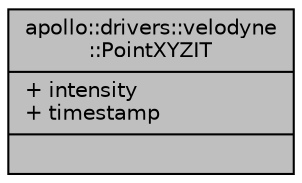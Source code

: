 digraph "apollo::drivers::velodyne::PointXYZIT"
{
  edge [fontname="Helvetica",fontsize="10",labelfontname="Helvetica",labelfontsize="10"];
  node [fontname="Helvetica",fontsize="10",shape=record];
  Node1 [label="{apollo::drivers::velodyne\l::PointXYZIT\n|+ intensity\l+ timestamp\l|}",height=0.2,width=0.4,color="black", fillcolor="grey75", style="filled" fontcolor="black"];
}
